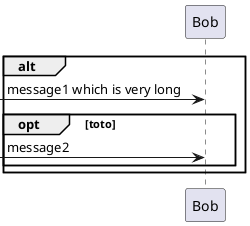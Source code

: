 {
  "sha1": "orvpd4jdju448nqt0h4p79apupi4sbi",
  "insertion": {
    "when": "2024-06-04T17:28:40.184Z",
    "user": "plantuml@gmail.com"
  }
}
@startuml
alt
[-> Bob : message1 which is very long
opt toto
[-> Bob : message2
end
end
@enduml
